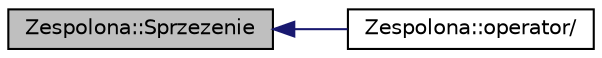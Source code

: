 digraph G
{
  edge [fontname="Helvetica",fontsize="10",labelfontname="Helvetica",labelfontsize="10"];
  node [fontname="Helvetica",fontsize="10",shape=record];
  rankdir="LR";
  Node1 [label="Zespolona::Sprzezenie",height=0.2,width=0.4,color="black", fillcolor="grey75", style="filled" fontcolor="black"];
  Node1 -> Node2 [dir="back",color="midnightblue",fontsize="10",style="solid",fontname="Helvetica"];
  Node2 [label="Zespolona::operator/",height=0.2,width=0.4,color="black", fillcolor="white", style="filled",URL="$class_zespolona.html#a44c125694ab715c927e3b46194d25f9e",tooltip="Operator dzielenia."];
}
